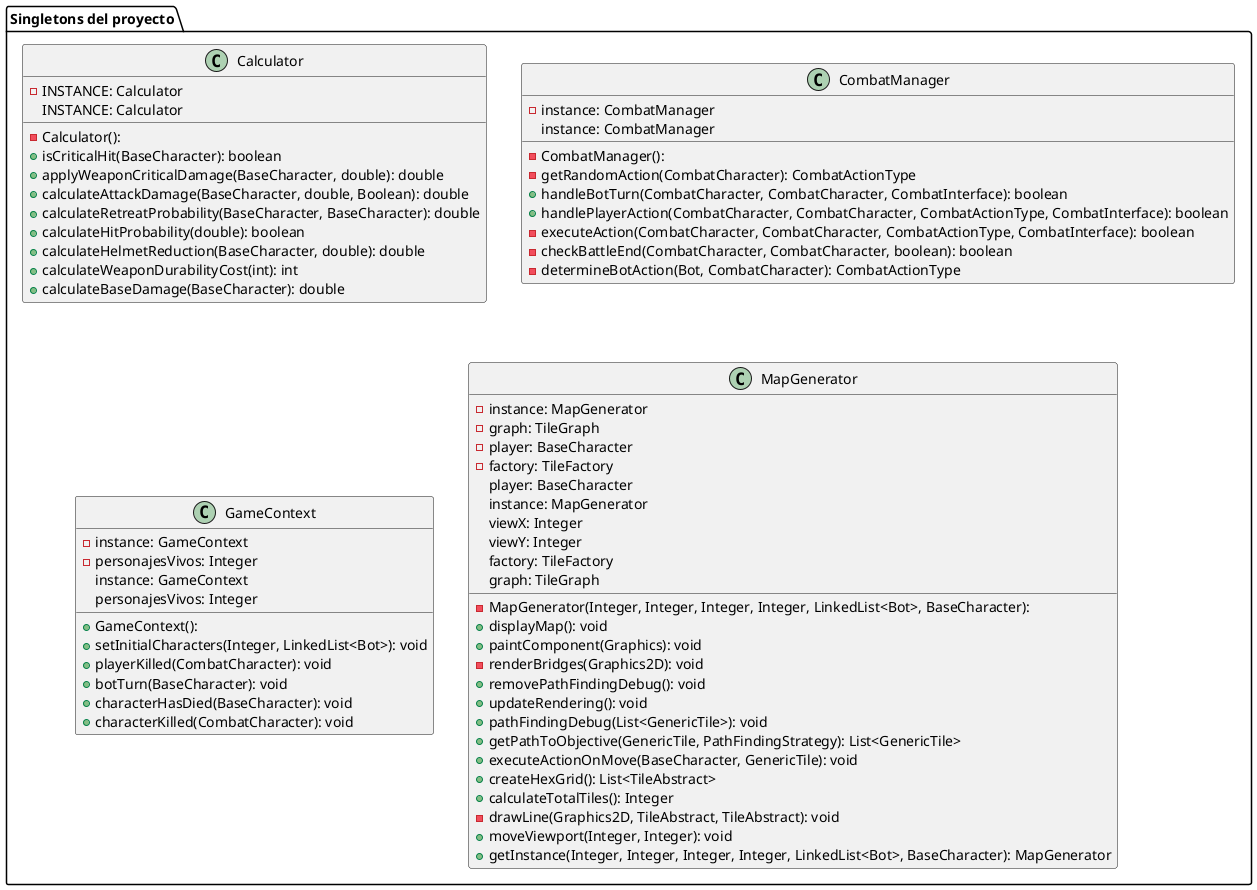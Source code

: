 @startuml

top to bottom direction

package "Singletons del proyecto" {

    class Calculator {
      - Calculator():
      - INSTANCE: Calculator
      + isCriticalHit(BaseCharacter): boolean
      + applyWeaponCriticalDamage(BaseCharacter, double): double
      + calculateAttackDamage(BaseCharacter, double, Boolean): double
      + calculateRetreatProbability(BaseCharacter, BaseCharacter): double
      + calculateHitProbability(double): boolean
      + calculateHelmetReduction(BaseCharacter, double): double
      + calculateWeaponDurabilityCost(int): int
      + calculateBaseDamage(BaseCharacter): double
       INSTANCE: Calculator
    }
    class CombatManager {
      - CombatManager():
      - instance: CombatManager
      - getRandomAction(CombatCharacter): CombatActionType
      + handleBotTurn(CombatCharacter, CombatCharacter, CombatInterface): boolean
      + handlePlayerAction(CombatCharacter, CombatCharacter, CombatActionType, CombatInterface): boolean
      - executeAction(CombatCharacter, CombatCharacter, CombatActionType, CombatInterface): boolean
      - checkBattleEnd(CombatCharacter, CombatCharacter, boolean): boolean
      - determineBotAction(Bot, CombatCharacter): CombatActionType
       instance: CombatManager
    }
    class GameContext {
      + GameContext():
      - instance: GameContext
      - personajesVivos: Integer
      + setInitialCharacters(Integer, LinkedList<Bot>): void
      + playerKilled(CombatCharacter): void
      + botTurn(BaseCharacter): void
      + characterHasDied(BaseCharacter): void
      + characterKilled(CombatCharacter): void
       instance: GameContext
       personajesVivos: Integer
    }
    class MapGenerator {
      - MapGenerator(Integer, Integer, Integer, Integer, LinkedList<Bot>, BaseCharacter):
      - instance: MapGenerator
      - graph: TileGraph
      - player: BaseCharacter
      - factory: TileFactory
      + displayMap(): void
      + paintComponent(Graphics): void
      - renderBridges(Graphics2D): void
      + removePathFindingDebug(): void
      + updateRendering(): void
      + pathFindingDebug(List<GenericTile>): void
      + getPathToObjective(GenericTile, PathFindingStrategy): List<GenericTile>
      + executeActionOnMove(BaseCharacter, GenericTile): void
      + createHexGrid(): List<TileAbstract>
      + calculateTotalTiles(): Integer
      - drawLine(Graphics2D, TileAbstract, TileAbstract): void
      + moveViewport(Integer, Integer): void
      + getInstance(Integer, Integer, Integer, Integer, LinkedList<Bot>, BaseCharacter): MapGenerator
       player: BaseCharacter
       instance: MapGenerator
       viewX: Integer
       viewY: Integer
       factory: TileFactory
       graph: TileGraph
    }

}
@enduml
